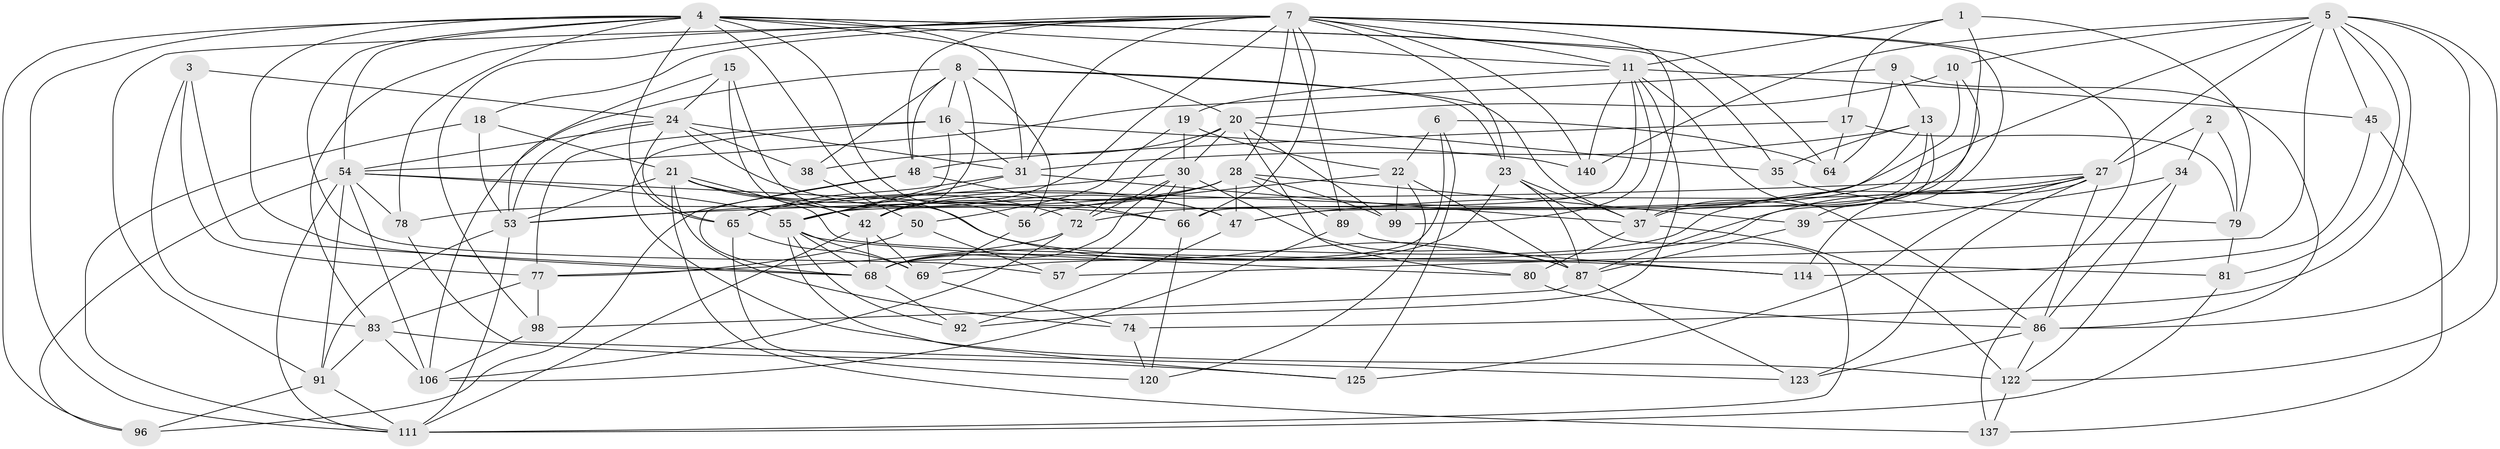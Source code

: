 // original degree distribution, {4: 1.0}
// Generated by graph-tools (version 1.1) at 2025/16/03/09/25 04:16:30]
// undirected, 71 vertices, 212 edges
graph export_dot {
graph [start="1"]
  node [color=gray90,style=filled];
  1;
  2;
  3;
  4 [super="+75+101+25"];
  5 [super="+61+12+139"];
  6;
  7 [super="+103+33+26"];
  8 [super="+95+14"];
  9;
  10;
  11 [super="+131+70+59"];
  13 [super="+51"];
  15;
  16 [super="+46"];
  17;
  18;
  19;
  20 [super="+110+49"];
  21 [super="+73"];
  22 [super="+36"];
  23 [super="+40"];
  24 [super="+29"];
  27 [super="+93+63+105"];
  28 [super="+62+41"];
  30 [super="+32+112"];
  31 [super="+52+67"];
  34;
  35;
  37 [super="+44"];
  38;
  39;
  42 [super="+76"];
  45;
  47 [super="+117"];
  48 [super="+107"];
  50;
  53 [super="+71"];
  54 [super="+84+85"];
  55 [super="+82"];
  56;
  57;
  64;
  65 [super="+109"];
  66 [super="+116"];
  68 [super="+90+138"];
  69 [super="+88"];
  72 [super="+135"];
  74;
  77 [super="+130"];
  78;
  79 [super="+136"];
  80;
  81;
  83 [super="+133"];
  86 [super="+108"];
  87 [super="+132+128"];
  89;
  91 [super="+97"];
  92;
  96;
  98;
  99;
  106 [super="+127"];
  111 [super="+119+113"];
  114;
  120;
  122 [super="+129"];
  123;
  125;
  137;
  140;
  1 -- 17;
  1 -- 79;
  1 -- 11;
  1 -- 47;
  2 -- 34;
  2 -- 79 [weight=2];
  2 -- 27;
  3 -- 24;
  3 -- 77;
  3 -- 68;
  3 -- 83;
  4 -- 96;
  4 -- 78;
  4 -- 56;
  4 -- 35;
  4 -- 20;
  4 -- 68;
  4 -- 31;
  4 -- 54;
  4 -- 64;
  4 -- 87;
  4 -- 57;
  4 -- 11;
  4 -- 65;
  4 -- 111;
  5 -- 140;
  5 -- 10;
  5 -- 122;
  5 -- 27;
  5 -- 81;
  5 -- 74;
  5 -- 86;
  5 -- 57;
  5 -- 45;
  5 -- 72;
  6 -- 64;
  6 -- 125;
  6 -- 22;
  6 -- 68;
  7 -- 89;
  7 -- 18;
  7 -- 140;
  7 -- 66;
  7 -- 98;
  7 -- 37;
  7 -- 39;
  7 -- 137;
  7 -- 11;
  7 -- 23;
  7 -- 42;
  7 -- 28;
  7 -- 31;
  7 -- 83;
  7 -- 91;
  7 -- 48;
  8 -- 56;
  8 -- 38;
  8 -- 48;
  8 -- 106;
  8 -- 23;
  8 -- 16;
  8 -- 37;
  8 -- 42;
  9 -- 64;
  9 -- 13;
  9 -- 54;
  9 -- 86;
  10 -- 37;
  10 -- 20;
  10 -- 65;
  11 -- 45;
  11 -- 99;
  11 -- 92;
  11 -- 19;
  11 -- 140;
  11 -- 86;
  11 -- 66;
  13 -- 55;
  13 -- 35;
  13 -- 37;
  13 -- 87;
  13 -- 31;
  15 -- 53;
  15 -- 114;
  15 -- 24;
  15 -- 42;
  16 -- 31;
  16 -- 77;
  16 -- 122;
  16 -- 140;
  16 -- 55;
  17 -- 79;
  17 -- 64;
  17 -- 48;
  18 -- 21;
  18 -- 111;
  18 -- 53;
  19 -- 30;
  19 -- 50;
  19 -- 22;
  20 -- 72;
  20 -- 80;
  20 -- 99;
  20 -- 38;
  20 -- 35;
  20 -- 30;
  21 -- 137;
  21 -- 81;
  21 -- 53;
  21 -- 74;
  21 -- 72;
  21 -- 42;
  21 -- 47;
  22 -- 56;
  22 -- 99;
  22 -- 120;
  22 -- 87;
  23 -- 37;
  23 -- 68;
  23 -- 111;
  23 -- 87;
  24 -- 47;
  24 -- 38;
  24 -- 31;
  24 -- 54;
  24 -- 65;
  24 -- 53;
  27 -- 114;
  27 -- 53;
  27 -- 125;
  27 -- 69;
  27 -- 47;
  27 -- 123;
  27 -- 68;
  27 -- 86;
  28 -- 99;
  28 -- 47;
  28 -- 42;
  28 -- 55;
  28 -- 89;
  28 -- 78;
  28 -- 39;
  30 -- 57;
  30 -- 87;
  30 -- 68;
  30 -- 53;
  30 -- 72;
  30 -- 66;
  31 -- 65;
  31 -- 37;
  31 -- 55;
  34 -- 39;
  34 -- 122;
  34 -- 86;
  35 -- 79;
  37 -- 80;
  37 -- 122;
  38 -- 50;
  39 -- 87;
  42 -- 68;
  42 -- 69;
  42 -- 111;
  45 -- 137;
  45 -- 114;
  47 -- 92;
  48 -- 68;
  48 -- 66;
  48 -- 96;
  50 -- 57;
  50 -- 77;
  53 -- 91;
  53 -- 111;
  54 -- 91;
  54 -- 96;
  54 -- 106;
  54 -- 78;
  54 -- 111;
  54 -- 55;
  54 -- 66;
  55 -- 92;
  55 -- 80;
  55 -- 68;
  55 -- 69;
  55 -- 125;
  56 -- 69;
  65 -- 69;
  65 -- 120;
  66 -- 120;
  68 -- 92;
  69 -- 74;
  72 -- 77;
  72 -- 106;
  74 -- 120;
  77 -- 83;
  77 -- 98;
  78 -- 123;
  79 -- 81;
  80 -- 86;
  81 -- 111;
  83 -- 125;
  83 -- 106;
  83 -- 91;
  86 -- 123;
  86 -- 122;
  87 -- 123;
  87 -- 98;
  89 -- 114;
  89 -- 106;
  91 -- 96;
  91 -- 111;
  98 -- 106;
  122 -- 137;
}
